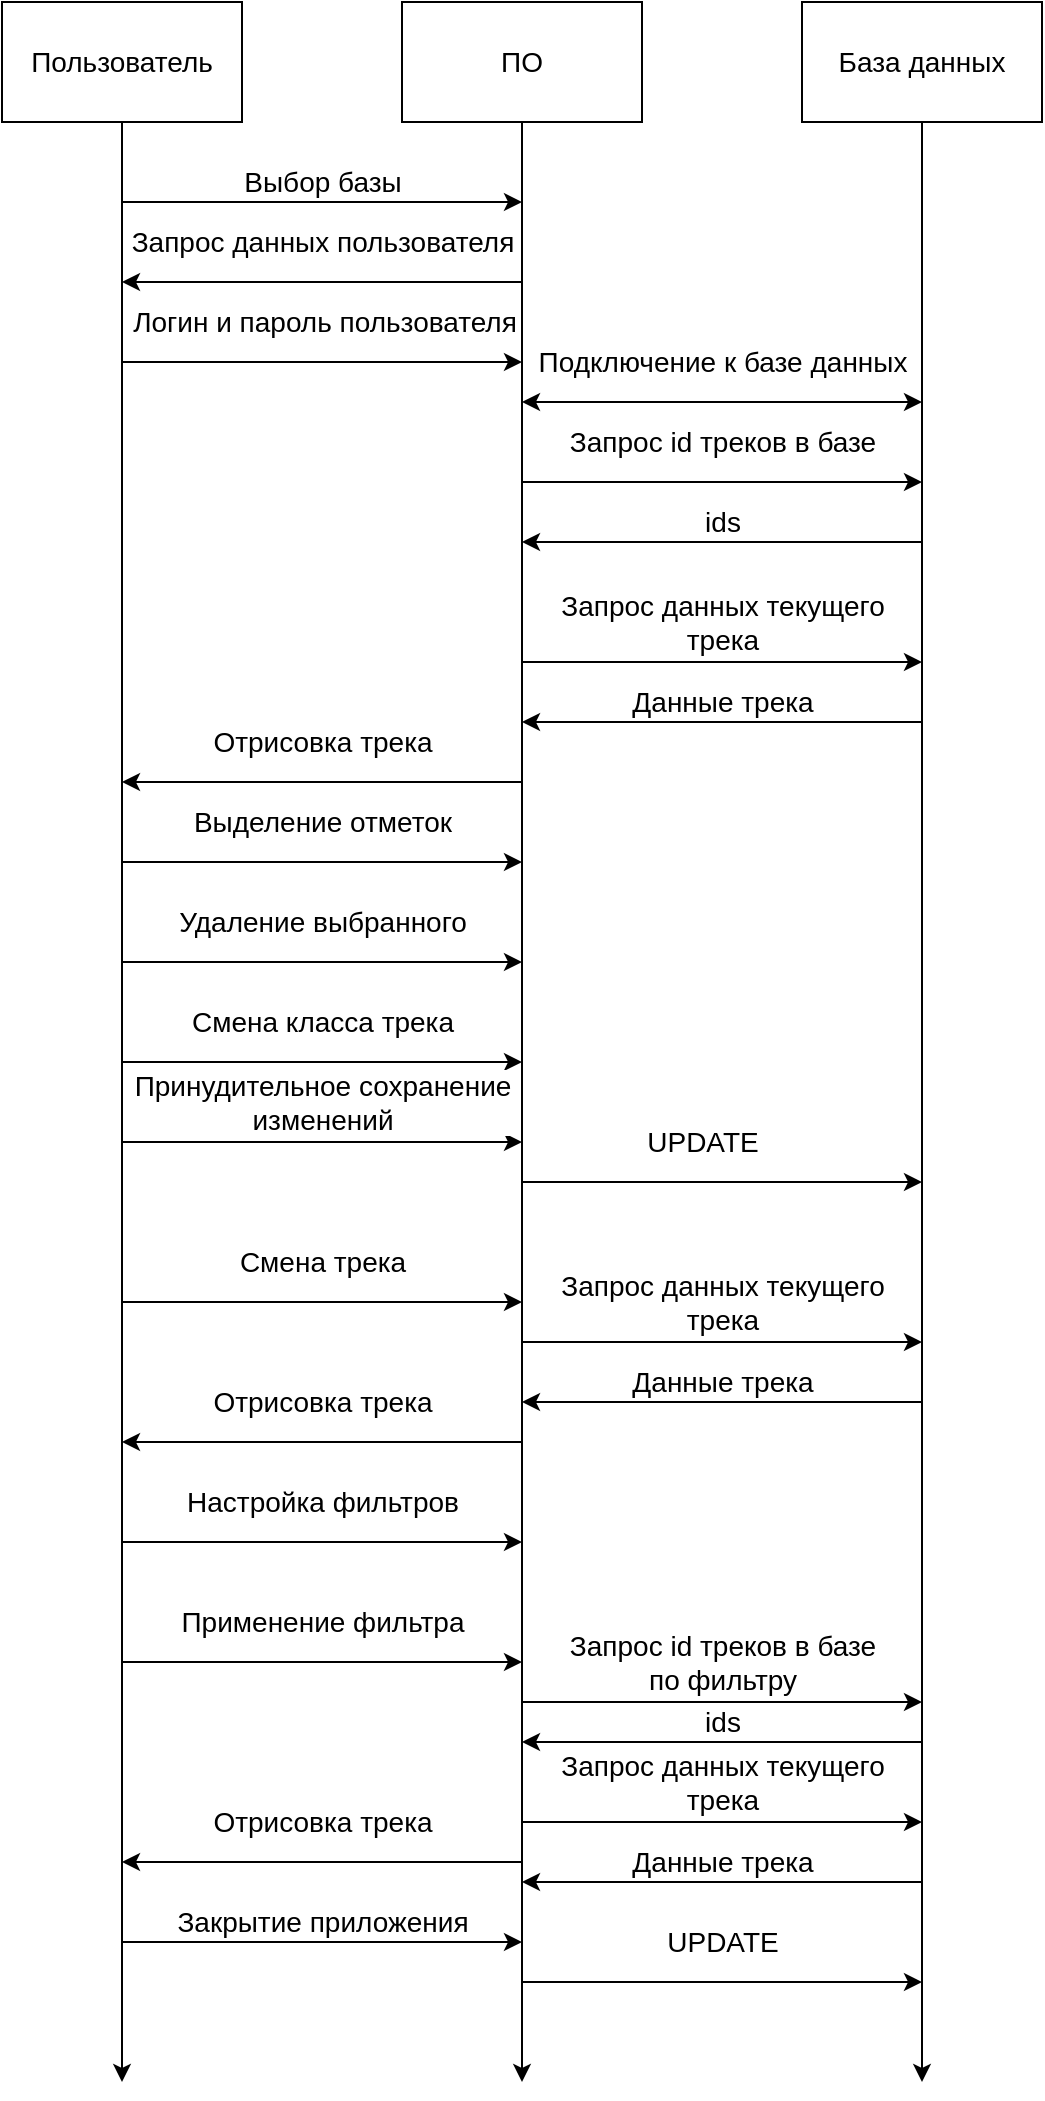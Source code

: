 <mxfile>
    <diagram id="xczLGR7MFgFLwnC2gVqw" name="Страница 1">
        <mxGraphModel dx="1510" dy="1163" grid="1" gridSize="10" guides="1" tooltips="1" connect="1" arrows="1" fold="1" page="1" pageScale="1" pageWidth="827" pageHeight="1169" math="0" shadow="0">
            <root>
                <mxCell id="0"/>
                <mxCell id="1" parent="0"/>
                <mxCell id="2" value="&lt;font style=&quot;font-size: 14px;&quot;&gt;Пользователь&lt;/font&gt;" style="rounded=0;whiteSpace=wrap;html=1;fontSize=14;" vertex="1" parent="1">
                    <mxGeometry x="80" y="120" width="120" height="60" as="geometry"/>
                </mxCell>
                <mxCell id="6" style="edgeStyle=none;html=1;fontSize=14;" edge="1" parent="1" source="3">
                    <mxGeometry relative="1" as="geometry">
                        <mxPoint x="340" y="1160" as="targetPoint"/>
                    </mxGeometry>
                </mxCell>
                <mxCell id="3" value="&lt;font style=&quot;font-size: 14px;&quot;&gt;ПО&lt;/font&gt;" style="rounded=0;whiteSpace=wrap;html=1;fontSize=14;" vertex="1" parent="1">
                    <mxGeometry x="280" y="120" width="120" height="60" as="geometry"/>
                </mxCell>
                <mxCell id="7" style="edgeStyle=none;html=1;fontSize=14;" edge="1" parent="1" source="4">
                    <mxGeometry relative="1" as="geometry">
                        <mxPoint x="540" y="1160" as="targetPoint"/>
                    </mxGeometry>
                </mxCell>
                <mxCell id="4" value="База данных" style="rounded=0;whiteSpace=wrap;html=1;fontSize=14;" vertex="1" parent="1">
                    <mxGeometry x="480" y="120" width="120" height="60" as="geometry"/>
                </mxCell>
                <mxCell id="5" value="" style="endArrow=classic;html=1;fontSize=14;exitX=0.5;exitY=1;exitDx=0;exitDy=0;" edge="1" parent="1" source="2">
                    <mxGeometry width="50" height="50" relative="1" as="geometry">
                        <mxPoint x="390" y="610" as="sourcePoint"/>
                        <mxPoint x="140" y="1160" as="targetPoint"/>
                    </mxGeometry>
                </mxCell>
                <mxCell id="8" value="" style="endArrow=classic;html=1;fontSize=14;" edge="1" parent="1">
                    <mxGeometry width="50" height="50" relative="1" as="geometry">
                        <mxPoint x="140" y="220" as="sourcePoint"/>
                        <mxPoint x="340" y="220" as="targetPoint"/>
                    </mxGeometry>
                </mxCell>
                <mxCell id="9" value="Выбор базы" style="edgeLabel;html=1;align=center;verticalAlign=middle;resizable=0;points=[];fontSize=14;" vertex="1" connectable="0" parent="8">
                    <mxGeometry x="0.098" y="1" relative="1" as="geometry">
                        <mxPoint x="-10" y="-9" as="offset"/>
                    </mxGeometry>
                </mxCell>
                <mxCell id="10" value="Запрос данных пользователя" style="endArrow=classic;html=1;fontSize=14;" edge="1" parent="1">
                    <mxGeometry y="-20" width="50" height="50" relative="1" as="geometry">
                        <mxPoint x="340" y="260" as="sourcePoint"/>
                        <mxPoint x="140" y="260" as="targetPoint"/>
                        <mxPoint as="offset"/>
                    </mxGeometry>
                </mxCell>
                <mxCell id="11" value="" style="endArrow=classic;html=1;fontSize=14;" edge="1" parent="1">
                    <mxGeometry width="50" height="50" relative="1" as="geometry">
                        <mxPoint x="140" y="300" as="sourcePoint"/>
                        <mxPoint x="340" y="300" as="targetPoint"/>
                    </mxGeometry>
                </mxCell>
                <mxCell id="12" value="Логин и пароль пользователя" style="edgeLabel;html=1;align=center;verticalAlign=middle;resizable=0;points=[];fontSize=14;" vertex="1" connectable="0" parent="11">
                    <mxGeometry x="-0.366" y="1" relative="1" as="geometry">
                        <mxPoint x="37" y="-19" as="offset"/>
                    </mxGeometry>
                </mxCell>
                <mxCell id="15" value="Подключение к базе данных" style="endArrow=classic;startArrow=classic;html=1;fontSize=14;" edge="1" parent="1">
                    <mxGeometry y="20" width="50" height="50" relative="1" as="geometry">
                        <mxPoint x="340" y="320" as="sourcePoint"/>
                        <mxPoint x="540" y="320" as="targetPoint"/>
                        <mxPoint as="offset"/>
                    </mxGeometry>
                </mxCell>
                <mxCell id="16" value="Отрисовка трека" style="endArrow=classic;html=1;fontSize=14;" edge="1" parent="1">
                    <mxGeometry y="-20" width="50" height="50" relative="1" as="geometry">
                        <mxPoint x="340" y="510" as="sourcePoint"/>
                        <mxPoint x="140" y="510" as="targetPoint"/>
                        <mxPoint as="offset"/>
                    </mxGeometry>
                </mxCell>
                <mxCell id="17" value="Запрос id треков в базе" style="endArrow=classic;html=1;fontSize=14;" edge="1" parent="1">
                    <mxGeometry y="20" width="50" height="50" relative="1" as="geometry">
                        <mxPoint x="340" y="360" as="sourcePoint"/>
                        <mxPoint x="540" y="360" as="targetPoint"/>
                        <mxPoint as="offset"/>
                    </mxGeometry>
                </mxCell>
                <mxCell id="18" value="Запрос данных текущего&lt;br&gt;трека" style="endArrow=classic;html=1;fontSize=14;" edge="1" parent="1">
                    <mxGeometry y="20" width="50" height="50" relative="1" as="geometry">
                        <mxPoint x="340" y="450" as="sourcePoint"/>
                        <mxPoint x="540" y="450" as="targetPoint"/>
                        <mxPoint as="offset"/>
                    </mxGeometry>
                </mxCell>
                <mxCell id="19" value="Выделение отметок" style="endArrow=classic;html=1;fontSize=14;" edge="1" parent="1">
                    <mxGeometry y="20" width="50" height="50" relative="1" as="geometry">
                        <mxPoint x="140" y="550" as="sourcePoint"/>
                        <mxPoint x="340" y="550" as="targetPoint"/>
                        <mxPoint as="offset"/>
                    </mxGeometry>
                </mxCell>
                <mxCell id="21" value="Удаление выбранного" style="endArrow=classic;html=1;fontSize=14;" edge="1" parent="1">
                    <mxGeometry y="20" width="50" height="50" relative="1" as="geometry">
                        <mxPoint x="140" y="600" as="sourcePoint"/>
                        <mxPoint x="340" y="600" as="targetPoint"/>
                        <mxPoint as="offset"/>
                    </mxGeometry>
                </mxCell>
                <mxCell id="23" value="Смена класса трека" style="endArrow=classic;html=1;fontSize=14;" edge="1" parent="1">
                    <mxGeometry y="20" width="50" height="50" relative="1" as="geometry">
                        <mxPoint x="140" y="650" as="sourcePoint"/>
                        <mxPoint x="340" y="650" as="targetPoint"/>
                        <mxPoint as="offset"/>
                    </mxGeometry>
                </mxCell>
                <mxCell id="24" value="Принудительное сохранение&lt;br&gt;изменений" style="endArrow=classic;html=1;fontSize=14;" edge="1" parent="1">
                    <mxGeometry y="20" width="50" height="50" relative="1" as="geometry">
                        <mxPoint x="140" y="690" as="sourcePoint"/>
                        <mxPoint x="340" y="690" as="targetPoint"/>
                        <mxPoint as="offset"/>
                    </mxGeometry>
                </mxCell>
                <mxCell id="25" value="" style="endArrow=classic;html=1;fontSize=14;" edge="1" parent="1">
                    <mxGeometry width="50" height="50" relative="1" as="geometry">
                        <mxPoint x="340" y="710" as="sourcePoint"/>
                        <mxPoint x="540" y="710" as="targetPoint"/>
                    </mxGeometry>
                </mxCell>
                <mxCell id="26" value="UPDATE" style="edgeLabel;html=1;align=center;verticalAlign=middle;resizable=0;points=[];fontSize=14;" vertex="1" connectable="0" parent="25">
                    <mxGeometry x="0.118" relative="1" as="geometry">
                        <mxPoint x="-22" y="-20" as="offset"/>
                    </mxGeometry>
                </mxCell>
                <mxCell id="28" value="Смена трека" style="endArrow=classic;html=1;fontSize=14;" edge="1" parent="1">
                    <mxGeometry y="20" width="50" height="50" relative="1" as="geometry">
                        <mxPoint x="140" y="770" as="sourcePoint"/>
                        <mxPoint x="340" y="770" as="targetPoint"/>
                        <mxPoint as="offset"/>
                    </mxGeometry>
                </mxCell>
                <mxCell id="29" value="Запрос данных текущего&lt;br&gt;трека" style="endArrow=classic;html=1;fontSize=14;" edge="1" parent="1">
                    <mxGeometry y="20" width="50" height="50" relative="1" as="geometry">
                        <mxPoint x="340" y="790" as="sourcePoint"/>
                        <mxPoint x="540" y="790" as="targetPoint"/>
                        <mxPoint as="offset"/>
                    </mxGeometry>
                </mxCell>
                <mxCell id="30" value="Настройка фильтров" style="endArrow=classic;html=1;fontSize=14;" edge="1" parent="1">
                    <mxGeometry y="20" width="50" height="50" relative="1" as="geometry">
                        <mxPoint x="140" y="890" as="sourcePoint"/>
                        <mxPoint x="340" y="890" as="targetPoint"/>
                        <mxPoint as="offset"/>
                    </mxGeometry>
                </mxCell>
                <mxCell id="31" value="Применение фильтра" style="endArrow=classic;html=1;fontSize=14;" edge="1" parent="1">
                    <mxGeometry y="20" width="50" height="50" relative="1" as="geometry">
                        <mxPoint x="140" y="950" as="sourcePoint"/>
                        <mxPoint x="340" y="950" as="targetPoint"/>
                        <mxPoint as="offset"/>
                    </mxGeometry>
                </mxCell>
                <mxCell id="32" value="Запрос id треков в базе&lt;br&gt;по фильтру" style="endArrow=classic;html=1;fontSize=14;" edge="1" parent="1">
                    <mxGeometry y="20" width="50" height="50" relative="1" as="geometry">
                        <mxPoint x="340" y="970" as="sourcePoint"/>
                        <mxPoint x="540" y="970" as="targetPoint"/>
                        <mxPoint as="offset"/>
                    </mxGeometry>
                </mxCell>
                <mxCell id="33" value="Запрос данных текущего&lt;br&gt;трека" style="endArrow=classic;html=1;fontSize=14;" edge="1" parent="1">
                    <mxGeometry y="20" width="50" height="50" relative="1" as="geometry">
                        <mxPoint x="340" y="1030" as="sourcePoint"/>
                        <mxPoint x="540" y="1030" as="targetPoint"/>
                        <mxPoint as="offset"/>
                    </mxGeometry>
                </mxCell>
                <mxCell id="34" value="ids" style="endArrow=classic;html=1;fontSize=14;" edge="1" parent="1">
                    <mxGeometry y="-10" width="50" height="50" relative="1" as="geometry">
                        <mxPoint x="540" y="390" as="sourcePoint"/>
                        <mxPoint x="340" y="390" as="targetPoint"/>
                        <mxPoint as="offset"/>
                    </mxGeometry>
                </mxCell>
                <mxCell id="35" value="Данные трека" style="endArrow=classic;html=1;fontSize=14;" edge="1" parent="1">
                    <mxGeometry y="-10" width="50" height="50" relative="1" as="geometry">
                        <mxPoint x="540" y="480" as="sourcePoint"/>
                        <mxPoint x="340" y="480" as="targetPoint"/>
                        <mxPoint as="offset"/>
                    </mxGeometry>
                </mxCell>
                <mxCell id="36" value="Данные трека" style="endArrow=classic;html=1;fontSize=14;" edge="1" parent="1">
                    <mxGeometry y="-10" width="50" height="50" relative="1" as="geometry">
                        <mxPoint x="540" y="820" as="sourcePoint"/>
                        <mxPoint x="340" y="820" as="targetPoint"/>
                        <mxPoint as="offset"/>
                    </mxGeometry>
                </mxCell>
                <mxCell id="39" value="ids" style="endArrow=classic;html=1;fontSize=14;" edge="1" parent="1">
                    <mxGeometry y="-10" width="50" height="50" relative="1" as="geometry">
                        <mxPoint x="540" y="990" as="sourcePoint"/>
                        <mxPoint x="340" y="990" as="targetPoint"/>
                        <mxPoint as="offset"/>
                    </mxGeometry>
                </mxCell>
                <mxCell id="40" value="Данные трека" style="endArrow=classic;html=1;fontSize=14;" edge="1" parent="1">
                    <mxGeometry y="-10" width="50" height="50" relative="1" as="geometry">
                        <mxPoint x="540" y="1060" as="sourcePoint"/>
                        <mxPoint x="340" y="1060" as="targetPoint"/>
                        <mxPoint as="offset"/>
                    </mxGeometry>
                </mxCell>
                <mxCell id="41" value="Отрисовка трека" style="endArrow=classic;html=1;fontSize=14;" edge="1" parent="1">
                    <mxGeometry y="-20" width="50" height="50" relative="1" as="geometry">
                        <mxPoint x="340" y="1050" as="sourcePoint"/>
                        <mxPoint x="140" y="1050" as="targetPoint"/>
                        <mxPoint as="offset"/>
                    </mxGeometry>
                </mxCell>
                <mxCell id="42" value="Отрисовка трека" style="endArrow=classic;html=1;fontSize=14;" edge="1" parent="1">
                    <mxGeometry y="-20" width="50" height="50" relative="1" as="geometry">
                        <mxPoint x="340" y="840" as="sourcePoint"/>
                        <mxPoint x="140" y="840" as="targetPoint"/>
                        <mxPoint as="offset"/>
                    </mxGeometry>
                </mxCell>
                <mxCell id="43" value="Закрытие приложения" style="endArrow=classic;html=1;fontSize=14;" edge="1" parent="1">
                    <mxGeometry y="10" width="50" height="50" relative="1" as="geometry">
                        <mxPoint x="140" y="1090" as="sourcePoint"/>
                        <mxPoint x="340" y="1090" as="targetPoint"/>
                        <mxPoint as="offset"/>
                    </mxGeometry>
                </mxCell>
                <mxCell id="44" value="UPDATE" style="endArrow=classic;html=1;fontSize=14;" edge="1" parent="1">
                    <mxGeometry y="20" width="50" height="50" relative="1" as="geometry">
                        <mxPoint x="340" y="1110" as="sourcePoint"/>
                        <mxPoint x="540" y="1110" as="targetPoint"/>
                        <mxPoint as="offset"/>
                    </mxGeometry>
                </mxCell>
            </root>
        </mxGraphModel>
    </diagram>
</mxfile>